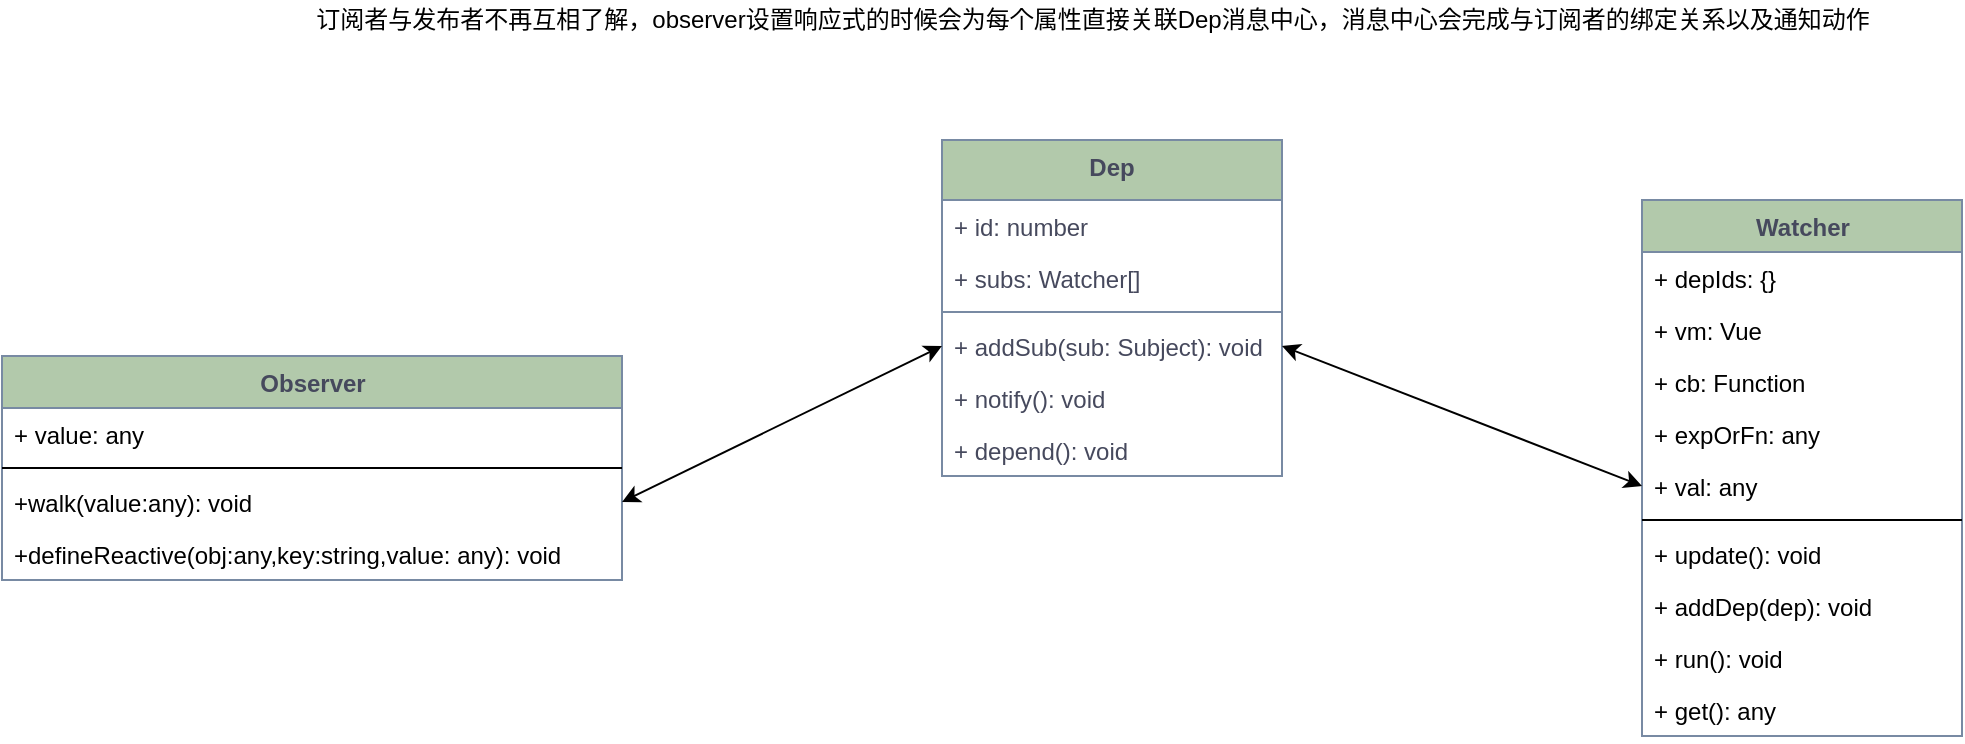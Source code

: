 <mxfile version="14.4.9" type="github">
  <diagram id="C5RBs43oDa-KdzZeNtuy" name="Page-1">
    <mxGraphModel dx="1151" dy="803" grid="1" gridSize="10" guides="1" tooltips="1" connect="1" arrows="1" fold="1" page="0" pageScale="1" pageWidth="827" pageHeight="1169" background="none" math="0" shadow="0">
      <root>
        <mxCell id="WIyWlLk6GJQsqaUBKTNV-0" />
        <mxCell id="WIyWlLk6GJQsqaUBKTNV-1" parent="WIyWlLk6GJQsqaUBKTNV-0" />
        <mxCell id="zyd2LR6XM1JmDPDbNsF9-0" value="Dep" style="swimlane;fontStyle=1;align=center;verticalAlign=top;childLayout=stackLayout;horizontal=1;startSize=30;horizontalStack=0;resizeParent=1;resizeParentMax=0;resizeLast=0;collapsible=1;marginBottom=0;fillColor=#B2C9AB;strokeColor=#788AA3;fontColor=#46495D;glass=0;rounded=0;shadow=0;sketch=0;html=1;whiteSpace=wrap;labelBorderColor=none;labelBackgroundColor=none;" parent="WIyWlLk6GJQsqaUBKTNV-1" vertex="1">
          <mxGeometry x="290" y="110" width="170" height="168" as="geometry">
            <mxRectangle x="360" y="140" width="60" height="30" as="alternateBounds" />
          </mxGeometry>
        </mxCell>
        <mxCell id="zyd2LR6XM1JmDPDbNsF9-1" value="+ id: number" style="text;strokeColor=none;fillColor=none;align=left;verticalAlign=top;spacingLeft=4;spacingRight=4;overflow=hidden;rotatable=0;points=[[0,0.5],[1,0.5]];portConstraint=eastwest;fontColor=#46495D;" parent="zyd2LR6XM1JmDPDbNsF9-0" vertex="1">
          <mxGeometry y="30" width="170" height="26" as="geometry" />
        </mxCell>
        <mxCell id="4-hrdvZHv2n_75As42DR-2" value="+ subs: Watcher[]" style="text;strokeColor=none;fillColor=none;align=left;verticalAlign=top;spacingLeft=4;spacingRight=4;overflow=hidden;rotatable=0;points=[[0,0.5],[1,0.5]];portConstraint=eastwest;fontColor=#46495D;" parent="zyd2LR6XM1JmDPDbNsF9-0" vertex="1">
          <mxGeometry y="56" width="170" height="26" as="geometry" />
        </mxCell>
        <mxCell id="zyd2LR6XM1JmDPDbNsF9-2" value="" style="line;strokeWidth=1;fillColor=none;align=left;verticalAlign=middle;spacingTop=-1;spacingLeft=3;spacingRight=3;rotatable=0;labelPosition=right;points=[];portConstraint=eastwest;strokeColor=#788AA3;fontColor=#46495D;" parent="zyd2LR6XM1JmDPDbNsF9-0" vertex="1">
          <mxGeometry y="82" width="170" height="8" as="geometry" />
        </mxCell>
        <mxCell id="zyd2LR6XM1JmDPDbNsF9-3" value="+ addSub(sub: Subject): void" style="text;strokeColor=none;fillColor=none;align=left;verticalAlign=top;spacingLeft=4;spacingRight=4;overflow=hidden;rotatable=0;points=[[0,0.5],[1,0.5]];portConstraint=eastwest;fontColor=#46495D;" parent="zyd2LR6XM1JmDPDbNsF9-0" vertex="1">
          <mxGeometry y="90" width="170" height="26" as="geometry" />
        </mxCell>
        <mxCell id="4-hrdvZHv2n_75As42DR-5" value="+ notify(): void" style="text;strokeColor=none;fillColor=none;align=left;verticalAlign=top;spacingLeft=4;spacingRight=4;overflow=hidden;rotatable=0;points=[[0,0.5],[1,0.5]];portConstraint=eastwest;fontColor=#46495D;" parent="zyd2LR6XM1JmDPDbNsF9-0" vertex="1">
          <mxGeometry y="116" width="170" height="26" as="geometry" />
        </mxCell>
        <mxCell id="4-hrdvZHv2n_75As42DR-6" value="+ depend(): void" style="text;strokeColor=none;fillColor=none;align=left;verticalAlign=top;spacingLeft=4;spacingRight=4;overflow=hidden;rotatable=0;points=[[0,0.5],[1,0.5]];portConstraint=eastwest;fontColor=#46495D;" parent="zyd2LR6XM1JmDPDbNsF9-0" vertex="1">
          <mxGeometry y="142" width="170" height="26" as="geometry" />
        </mxCell>
        <mxCell id="4-hrdvZHv2n_75As42DR-7" value="Watcher" style="swimlane;fontStyle=1;align=center;verticalAlign=top;childLayout=stackLayout;horizontal=1;startSize=26;horizontalStack=0;resizeParent=1;resizeParentMax=0;resizeLast=0;collapsible=1;marginBottom=0;rounded=0;shadow=0;glass=0;labelBackgroundColor=none;sketch=0;strokeColor=#788AA3;fillColor=#B2C9AB;fontColor=#46495D;html=1;" parent="WIyWlLk6GJQsqaUBKTNV-1" vertex="1">
          <mxGeometry x="640" y="140" width="160" height="268" as="geometry">
            <mxRectangle x="640" y="140" width="80" height="26" as="alternateBounds" />
          </mxGeometry>
        </mxCell>
        <mxCell id="4-hrdvZHv2n_75As42DR-8" value="+ depIds: {}" style="text;strokeColor=none;fillColor=none;align=left;verticalAlign=top;spacingLeft=4;spacingRight=4;overflow=hidden;rotatable=0;points=[[0,0.5],[1,0.5]];portConstraint=eastwest;" parent="4-hrdvZHv2n_75As42DR-7" vertex="1">
          <mxGeometry y="26" width="160" height="26" as="geometry" />
        </mxCell>
        <mxCell id="4-hrdvZHv2n_75As42DR-12" value="+ vm: Vue" style="text;strokeColor=none;fillColor=none;align=left;verticalAlign=top;spacingLeft=4;spacingRight=4;overflow=hidden;rotatable=0;points=[[0,0.5],[1,0.5]];portConstraint=eastwest;" parent="4-hrdvZHv2n_75As42DR-7" vertex="1">
          <mxGeometry y="52" width="160" height="26" as="geometry" />
        </mxCell>
        <mxCell id="4-hrdvZHv2n_75As42DR-13" value="+ cb: Function" style="text;strokeColor=none;fillColor=none;align=left;verticalAlign=top;spacingLeft=4;spacingRight=4;overflow=hidden;rotatable=0;points=[[0,0.5],[1,0.5]];portConstraint=eastwest;" parent="4-hrdvZHv2n_75As42DR-7" vertex="1">
          <mxGeometry y="78" width="160" height="26" as="geometry" />
        </mxCell>
        <mxCell id="4-hrdvZHv2n_75As42DR-14" value="+ expOrFn: any" style="text;strokeColor=none;fillColor=none;align=left;verticalAlign=top;spacingLeft=4;spacingRight=4;overflow=hidden;rotatable=0;points=[[0,0.5],[1,0.5]];portConstraint=eastwest;" parent="4-hrdvZHv2n_75As42DR-7" vertex="1">
          <mxGeometry y="104" width="160" height="26" as="geometry" />
        </mxCell>
        <mxCell id="4-hrdvZHv2n_75As42DR-15" value="+ val: any" style="text;strokeColor=none;fillColor=none;align=left;verticalAlign=top;spacingLeft=4;spacingRight=4;overflow=hidden;rotatable=0;points=[[0,0.5],[1,0.5]];portConstraint=eastwest;" parent="4-hrdvZHv2n_75As42DR-7" vertex="1">
          <mxGeometry y="130" width="160" height="26" as="geometry" />
        </mxCell>
        <mxCell id="4-hrdvZHv2n_75As42DR-9" value="" style="line;strokeWidth=1;fillColor=none;align=left;verticalAlign=middle;spacingTop=-1;spacingLeft=3;spacingRight=3;rotatable=0;labelPosition=right;points=[];portConstraint=eastwest;" parent="4-hrdvZHv2n_75As42DR-7" vertex="1">
          <mxGeometry y="156" width="160" height="8" as="geometry" />
        </mxCell>
        <mxCell id="4-hrdvZHv2n_75As42DR-10" value="+ update(): void" style="text;strokeColor=none;fillColor=none;align=left;verticalAlign=top;spacingLeft=4;spacingRight=4;overflow=hidden;rotatable=0;points=[[0,0.5],[1,0.5]];portConstraint=eastwest;" parent="4-hrdvZHv2n_75As42DR-7" vertex="1">
          <mxGeometry y="164" width="160" height="26" as="geometry" />
        </mxCell>
        <mxCell id="4-hrdvZHv2n_75As42DR-16" value="+ addDep(dep): void" style="text;strokeColor=none;fillColor=none;align=left;verticalAlign=top;spacingLeft=4;spacingRight=4;overflow=hidden;rotatable=0;points=[[0,0.5],[1,0.5]];portConstraint=eastwest;" parent="4-hrdvZHv2n_75As42DR-7" vertex="1">
          <mxGeometry y="190" width="160" height="26" as="geometry" />
        </mxCell>
        <mxCell id="4-hrdvZHv2n_75As42DR-17" value="+ run(): void" style="text;strokeColor=none;fillColor=none;align=left;verticalAlign=top;spacingLeft=4;spacingRight=4;overflow=hidden;rotatable=0;points=[[0,0.5],[1,0.5]];portConstraint=eastwest;" parent="4-hrdvZHv2n_75As42DR-7" vertex="1">
          <mxGeometry y="216" width="160" height="26" as="geometry" />
        </mxCell>
        <mxCell id="4-hrdvZHv2n_75As42DR-18" value="+ get(): any" style="text;strokeColor=none;fillColor=none;align=left;verticalAlign=top;spacingLeft=4;spacingRight=4;overflow=hidden;rotatable=0;points=[[0,0.5],[1,0.5]];portConstraint=eastwest;" parent="4-hrdvZHv2n_75As42DR-7" vertex="1">
          <mxGeometry y="242" width="160" height="26" as="geometry" />
        </mxCell>
        <mxCell id="4-hrdvZHv2n_75As42DR-19" value="Observer" style="swimlane;fontStyle=1;align=center;verticalAlign=top;childLayout=stackLayout;horizontal=1;startSize=26;horizontalStack=0;resizeParent=1;resizeParentMax=0;resizeLast=0;collapsible=1;marginBottom=0;rounded=0;shadow=0;glass=0;labelBackgroundColor=none;sketch=0;strokeColor=#788AA3;fillColor=#B2C9AB;fontColor=#46495D;html=1;" parent="WIyWlLk6GJQsqaUBKTNV-1" vertex="1">
          <mxGeometry x="-180" y="218" width="310" height="112" as="geometry" />
        </mxCell>
        <mxCell id="4-hrdvZHv2n_75As42DR-20" value="+ value: any" style="text;strokeColor=none;fillColor=none;align=left;verticalAlign=top;spacingLeft=4;spacingRight=4;overflow=hidden;rotatable=0;points=[[0,0.5],[1,0.5]];portConstraint=eastwest;" parent="4-hrdvZHv2n_75As42DR-19" vertex="1">
          <mxGeometry y="26" width="310" height="26" as="geometry" />
        </mxCell>
        <mxCell id="4-hrdvZHv2n_75As42DR-21" value="" style="line;strokeWidth=1;fillColor=none;align=left;verticalAlign=middle;spacingTop=-1;spacingLeft=3;spacingRight=3;rotatable=0;labelPosition=right;points=[];portConstraint=eastwest;" parent="4-hrdvZHv2n_75As42DR-19" vertex="1">
          <mxGeometry y="52" width="310" height="8" as="geometry" />
        </mxCell>
        <mxCell id="4-hrdvZHv2n_75As42DR-22" value="+walk(value:any): void" style="text;strokeColor=none;fillColor=none;align=left;verticalAlign=top;spacingLeft=4;spacingRight=4;overflow=hidden;rotatable=0;points=[[0,0.5],[1,0.5]];portConstraint=eastwest;" parent="4-hrdvZHv2n_75As42DR-19" vertex="1">
          <mxGeometry y="60" width="310" height="26" as="geometry" />
        </mxCell>
        <mxCell id="l7Q4dIdoMnvIBxJqgbi5-0" value="+defineReactive(obj:any,key:string,value: any): void" style="text;strokeColor=none;fillColor=none;align=left;verticalAlign=top;spacingLeft=4;spacingRight=4;overflow=hidden;rotatable=0;points=[[0,0.5],[1,0.5]];portConstraint=eastwest;" vertex="1" parent="4-hrdvZHv2n_75As42DR-19">
          <mxGeometry y="86" width="310" height="26" as="geometry" />
        </mxCell>
        <mxCell id="l7Q4dIdoMnvIBxJqgbi5-1" value="" style="endArrow=classic;startArrow=classic;html=1;entryX=0;entryY=0.5;entryDx=0;entryDy=0;exitX=1;exitY=0.5;exitDx=0;exitDy=0;" edge="1" parent="WIyWlLk6GJQsqaUBKTNV-1" source="4-hrdvZHv2n_75As42DR-22" target="zyd2LR6XM1JmDPDbNsF9-3">
          <mxGeometry width="50" height="50" relative="1" as="geometry">
            <mxPoint x="230" y="420" as="sourcePoint" />
            <mxPoint x="280" y="370" as="targetPoint" />
          </mxGeometry>
        </mxCell>
        <mxCell id="l7Q4dIdoMnvIBxJqgbi5-2" value="" style="endArrow=classic;startArrow=classic;html=1;entryX=0;entryY=0.5;entryDx=0;entryDy=0;exitX=1;exitY=0.5;exitDx=0;exitDy=0;" edge="1" parent="WIyWlLk6GJQsqaUBKTNV-1" source="zyd2LR6XM1JmDPDbNsF9-3" target="4-hrdvZHv2n_75As42DR-15">
          <mxGeometry width="50" height="50" relative="1" as="geometry">
            <mxPoint x="-70" y="510" as="sourcePoint" />
            <mxPoint x="-20" y="460" as="targetPoint" />
          </mxGeometry>
        </mxCell>
        <mxCell id="l7Q4dIdoMnvIBxJqgbi5-3" value="订阅者与发布者不再互相了解，observer设置响应式的时候会为每个属性直接关联Dep消息中心，消息中心会完成与订阅者的绑定关系以及通知动作" style="text;html=1;align=center;verticalAlign=middle;resizable=0;points=[];autosize=1;" vertex="1" parent="WIyWlLk6GJQsqaUBKTNV-1">
          <mxGeometry x="-30" y="40" width="790" height="20" as="geometry" />
        </mxCell>
      </root>
    </mxGraphModel>
  </diagram>
</mxfile>
